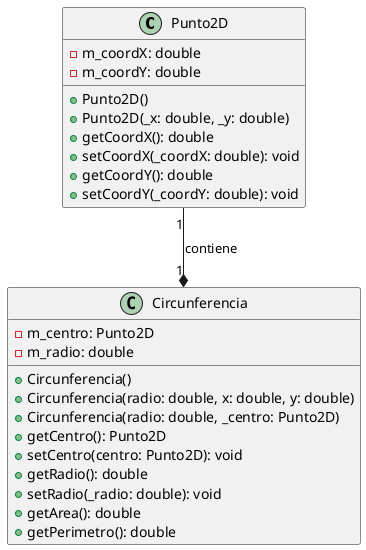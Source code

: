 @startuml
class Punto2D {

    - m_coordX: double
    - m_coordY: double

    + Punto2D()
    + Punto2D(_x: double, _y: double)
    + getCoordX(): double
    + setCoordX(_coordX: double): void
    + getCoordY(): double
    + setCoordY(_coordY: double): void
}

class Circunferencia {

    - m_centro: Punto2D
    - m_radio: double

    + Circunferencia()
    + Circunferencia(radio: double, x: double, y: double)
    + Circunferencia(radio: double, _centro: Punto2D)
    + getCentro(): Punto2D
    + setCentro(centro: Punto2D): void
    + getRadio(): double
    + setRadio(_radio: double): void
    + getArea(): double
    + getPerimetro(): double
}

Punto2D "1" --* "1" Circunferencia : contiene
@enduml
